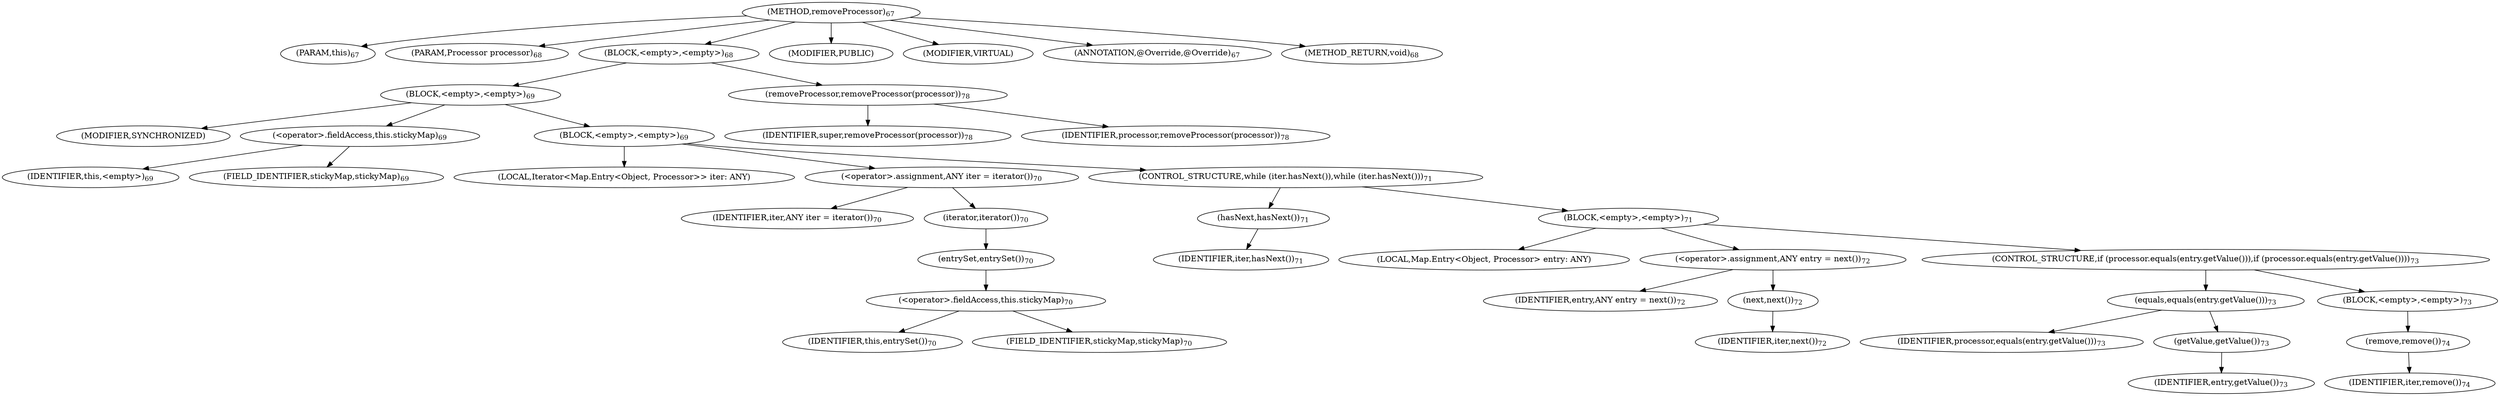 digraph "removeProcessor" {  
"128" [label = <(METHOD,removeProcessor)<SUB>67</SUB>> ]
"129" [label = <(PARAM,this)<SUB>67</SUB>> ]
"130" [label = <(PARAM,Processor processor)<SUB>68</SUB>> ]
"131" [label = <(BLOCK,&lt;empty&gt;,&lt;empty&gt;)<SUB>68</SUB>> ]
"132" [label = <(BLOCK,&lt;empty&gt;,&lt;empty&gt;)<SUB>69</SUB>> ]
"133" [label = <(MODIFIER,SYNCHRONIZED)> ]
"134" [label = <(&lt;operator&gt;.fieldAccess,this.stickyMap)<SUB>69</SUB>> ]
"135" [label = <(IDENTIFIER,this,&lt;empty&gt;)<SUB>69</SUB>> ]
"136" [label = <(FIELD_IDENTIFIER,stickyMap,stickyMap)<SUB>69</SUB>> ]
"137" [label = <(BLOCK,&lt;empty&gt;,&lt;empty&gt;)<SUB>69</SUB>> ]
"138" [label = <(LOCAL,Iterator&lt;Map.Entry&lt;Object, Processor&gt;&gt; iter: ANY)> ]
"139" [label = <(&lt;operator&gt;.assignment,ANY iter = iterator())<SUB>70</SUB>> ]
"140" [label = <(IDENTIFIER,iter,ANY iter = iterator())<SUB>70</SUB>> ]
"141" [label = <(iterator,iterator())<SUB>70</SUB>> ]
"142" [label = <(entrySet,entrySet())<SUB>70</SUB>> ]
"143" [label = <(&lt;operator&gt;.fieldAccess,this.stickyMap)<SUB>70</SUB>> ]
"144" [label = <(IDENTIFIER,this,entrySet())<SUB>70</SUB>> ]
"145" [label = <(FIELD_IDENTIFIER,stickyMap,stickyMap)<SUB>70</SUB>> ]
"146" [label = <(CONTROL_STRUCTURE,while (iter.hasNext()),while (iter.hasNext()))<SUB>71</SUB>> ]
"147" [label = <(hasNext,hasNext())<SUB>71</SUB>> ]
"148" [label = <(IDENTIFIER,iter,hasNext())<SUB>71</SUB>> ]
"149" [label = <(BLOCK,&lt;empty&gt;,&lt;empty&gt;)<SUB>71</SUB>> ]
"150" [label = <(LOCAL,Map.Entry&lt;Object, Processor&gt; entry: ANY)> ]
"151" [label = <(&lt;operator&gt;.assignment,ANY entry = next())<SUB>72</SUB>> ]
"152" [label = <(IDENTIFIER,entry,ANY entry = next())<SUB>72</SUB>> ]
"153" [label = <(next,next())<SUB>72</SUB>> ]
"154" [label = <(IDENTIFIER,iter,next())<SUB>72</SUB>> ]
"155" [label = <(CONTROL_STRUCTURE,if (processor.equals(entry.getValue())),if (processor.equals(entry.getValue())))<SUB>73</SUB>> ]
"156" [label = <(equals,equals(entry.getValue()))<SUB>73</SUB>> ]
"157" [label = <(IDENTIFIER,processor,equals(entry.getValue()))<SUB>73</SUB>> ]
"158" [label = <(getValue,getValue())<SUB>73</SUB>> ]
"159" [label = <(IDENTIFIER,entry,getValue())<SUB>73</SUB>> ]
"160" [label = <(BLOCK,&lt;empty&gt;,&lt;empty&gt;)<SUB>73</SUB>> ]
"161" [label = <(remove,remove())<SUB>74</SUB>> ]
"162" [label = <(IDENTIFIER,iter,remove())<SUB>74</SUB>> ]
"163" [label = <(removeProcessor,removeProcessor(processor))<SUB>78</SUB>> ]
"164" [label = <(IDENTIFIER,super,removeProcessor(processor))<SUB>78</SUB>> ]
"165" [label = <(IDENTIFIER,processor,removeProcessor(processor))<SUB>78</SUB>> ]
"166" [label = <(MODIFIER,PUBLIC)> ]
"167" [label = <(MODIFIER,VIRTUAL)> ]
"168" [label = <(ANNOTATION,@Override,@Override)<SUB>67</SUB>> ]
"169" [label = <(METHOD_RETURN,void)<SUB>68</SUB>> ]
  "128" -> "129" 
  "128" -> "130" 
  "128" -> "131" 
  "128" -> "166" 
  "128" -> "167" 
  "128" -> "168" 
  "128" -> "169" 
  "131" -> "132" 
  "131" -> "163" 
  "132" -> "133" 
  "132" -> "134" 
  "132" -> "137" 
  "134" -> "135" 
  "134" -> "136" 
  "137" -> "138" 
  "137" -> "139" 
  "137" -> "146" 
  "139" -> "140" 
  "139" -> "141" 
  "141" -> "142" 
  "142" -> "143" 
  "143" -> "144" 
  "143" -> "145" 
  "146" -> "147" 
  "146" -> "149" 
  "147" -> "148" 
  "149" -> "150" 
  "149" -> "151" 
  "149" -> "155" 
  "151" -> "152" 
  "151" -> "153" 
  "153" -> "154" 
  "155" -> "156" 
  "155" -> "160" 
  "156" -> "157" 
  "156" -> "158" 
  "158" -> "159" 
  "160" -> "161" 
  "161" -> "162" 
  "163" -> "164" 
  "163" -> "165" 
}
